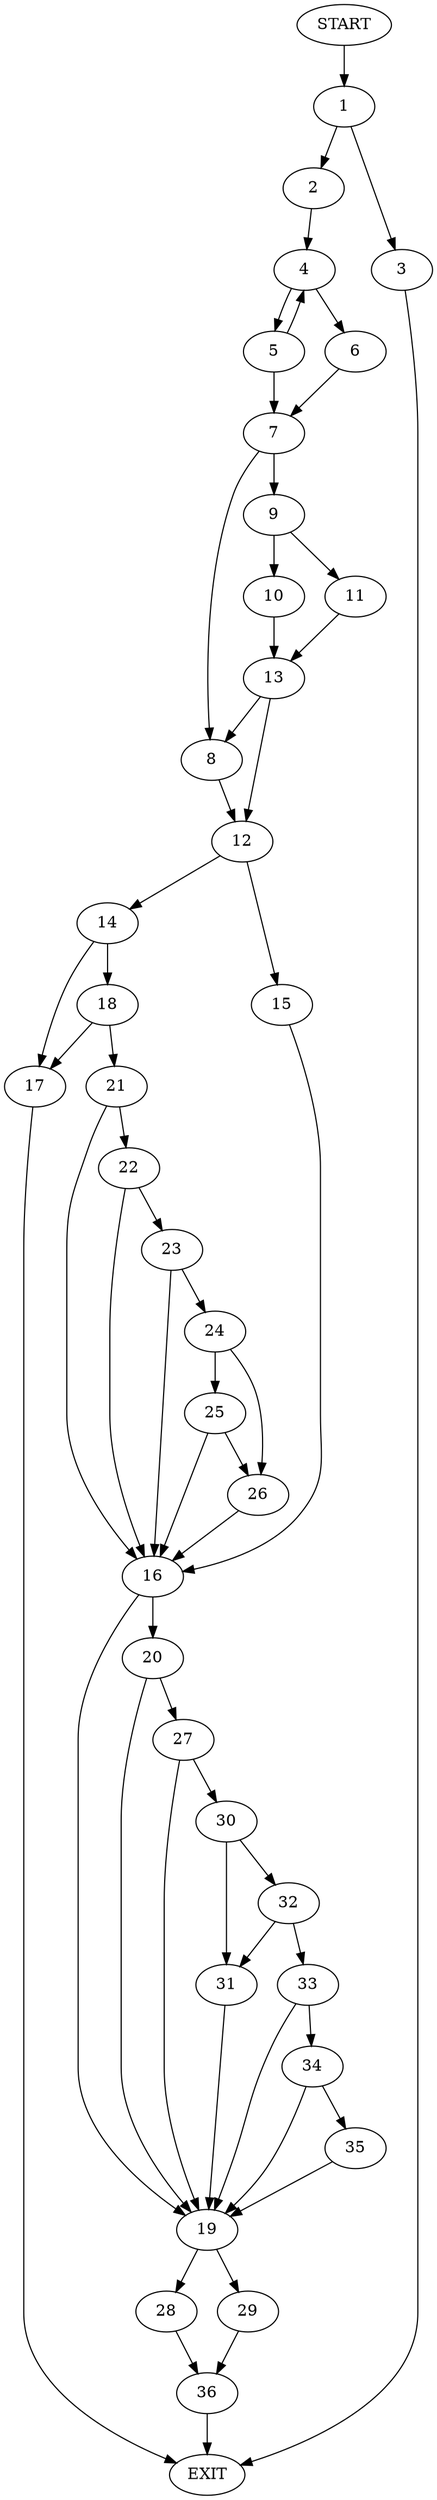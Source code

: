digraph {
0 [label="START"]
37 [label="EXIT"]
0 -> 1
1 -> 2
1 -> 3
2 -> 4
3 -> 37
4 -> 5
4 -> 6
5 -> 4
5 -> 7
6 -> 7
7 -> 8
7 -> 9
9 -> 10
9 -> 11
8 -> 12
10 -> 13
11 -> 13
13 -> 8
13 -> 12
12 -> 14
12 -> 15
15 -> 16
14 -> 17
14 -> 18
16 -> 19
16 -> 20
18 -> 21
18 -> 17
17 -> 37
21 -> 22
21 -> 16
22 -> 23
22 -> 16
23 -> 24
23 -> 16
24 -> 25
24 -> 26
26 -> 16
25 -> 26
25 -> 16
20 -> 27
20 -> 19
19 -> 28
19 -> 29
27 -> 30
27 -> 19
30 -> 31
30 -> 32
31 -> 19
32 -> 33
32 -> 31
33 -> 19
33 -> 34
34 -> 35
34 -> 19
35 -> 19
28 -> 36
29 -> 36
36 -> 37
}
